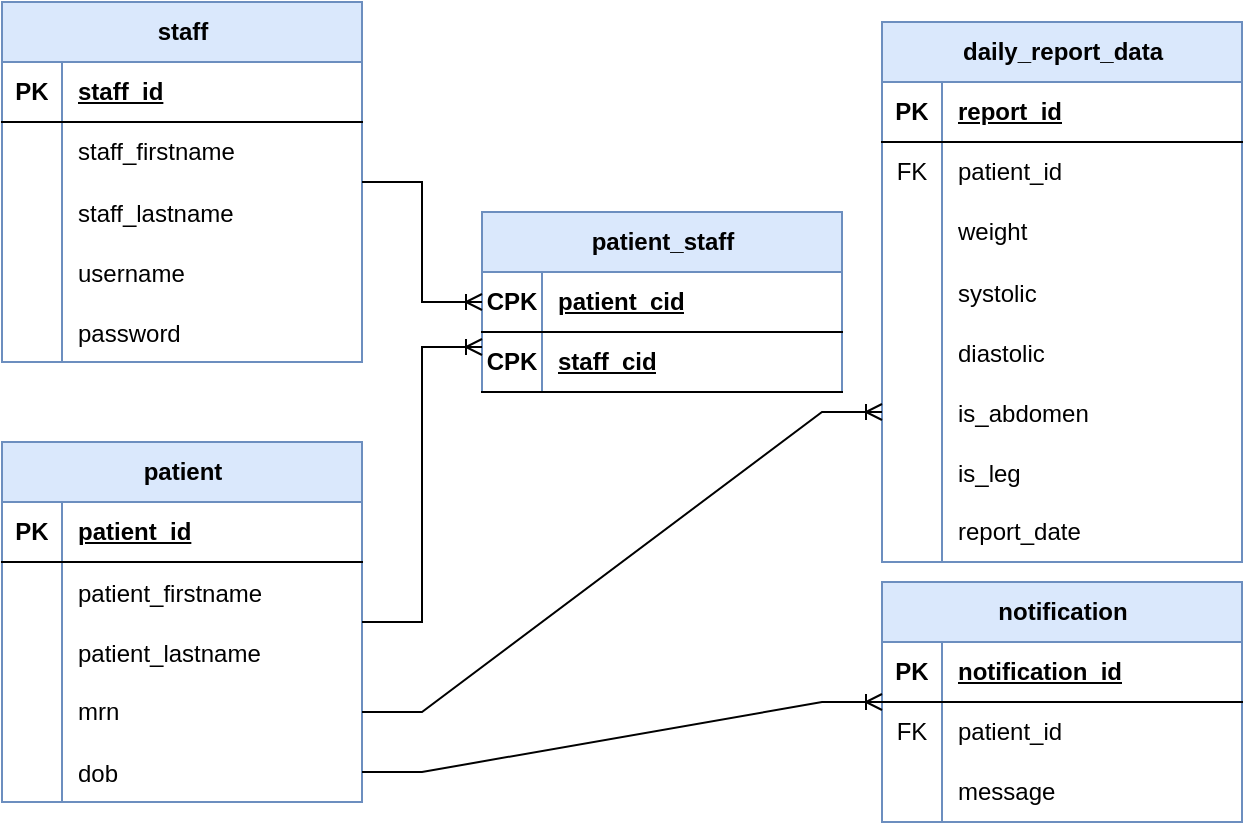 <mxfile version="21.2.8" type="device" pages="2">
  <diagram name="ERD" id="7qmXiBpZbRluDa9bE-mX">
    <mxGraphModel dx="951" dy="774" grid="1" gridSize="10" guides="1" tooltips="1" connect="1" arrows="1" fold="1" page="1" pageScale="1" pageWidth="1100" pageHeight="850" math="0" shadow="0">
      <root>
        <mxCell id="0" />
        <mxCell id="1" parent="0" />
        <mxCell id="Qj8BdcDC2Y0ZTURa4AOW-2" value="staff" style="shape=table;startSize=30;container=1;collapsible=1;childLayout=tableLayout;fixedRows=1;rowLines=0;fontStyle=1;align=center;resizeLast=1;html=1;fillColor=#dae8fc;strokeColor=#6c8ebf;" parent="1" vertex="1">
          <mxGeometry x="10" y="10" width="180" height="180" as="geometry" />
        </mxCell>
        <mxCell id="Qj8BdcDC2Y0ZTURa4AOW-3" value="" style="shape=tableRow;horizontal=0;startSize=0;swimlaneHead=0;swimlaneBody=0;fillColor=none;collapsible=0;dropTarget=0;points=[[0,0.5],[1,0.5]];portConstraint=eastwest;top=0;left=0;right=0;bottom=1;" parent="Qj8BdcDC2Y0ZTURa4AOW-2" vertex="1">
          <mxGeometry y="30" width="180" height="30" as="geometry" />
        </mxCell>
        <mxCell id="Qj8BdcDC2Y0ZTURa4AOW-4" value="PK" style="shape=partialRectangle;connectable=0;fillColor=none;top=0;left=0;bottom=0;right=0;fontStyle=1;overflow=hidden;whiteSpace=wrap;html=1;" parent="Qj8BdcDC2Y0ZTURa4AOW-3" vertex="1">
          <mxGeometry width="30" height="30" as="geometry">
            <mxRectangle width="30" height="30" as="alternateBounds" />
          </mxGeometry>
        </mxCell>
        <mxCell id="Qj8BdcDC2Y0ZTURa4AOW-5" value="staff_id" style="shape=partialRectangle;connectable=0;fillColor=none;top=0;left=0;bottom=0;right=0;align=left;spacingLeft=6;fontStyle=5;overflow=hidden;whiteSpace=wrap;html=1;" parent="Qj8BdcDC2Y0ZTURa4AOW-3" vertex="1">
          <mxGeometry x="30" width="150" height="30" as="geometry">
            <mxRectangle width="150" height="30" as="alternateBounds" />
          </mxGeometry>
        </mxCell>
        <mxCell id="Qj8BdcDC2Y0ZTURa4AOW-6" value="" style="shape=tableRow;horizontal=0;startSize=0;swimlaneHead=0;swimlaneBody=0;fillColor=none;collapsible=0;dropTarget=0;points=[[0,0.5],[1,0.5]];portConstraint=eastwest;top=0;left=0;right=0;bottom=0;" parent="Qj8BdcDC2Y0ZTURa4AOW-2" vertex="1">
          <mxGeometry y="60" width="180" height="30" as="geometry" />
        </mxCell>
        <mxCell id="Qj8BdcDC2Y0ZTURa4AOW-7" value="" style="shape=partialRectangle;connectable=0;fillColor=none;top=0;left=0;bottom=0;right=0;editable=1;overflow=hidden;whiteSpace=wrap;html=1;" parent="Qj8BdcDC2Y0ZTURa4AOW-6" vertex="1">
          <mxGeometry width="30" height="30" as="geometry">
            <mxRectangle width="30" height="30" as="alternateBounds" />
          </mxGeometry>
        </mxCell>
        <mxCell id="Qj8BdcDC2Y0ZTURa4AOW-8" value="staff_firstname" style="shape=partialRectangle;connectable=0;fillColor=none;top=0;left=0;bottom=0;right=0;align=left;spacingLeft=6;overflow=hidden;whiteSpace=wrap;html=1;" parent="Qj8BdcDC2Y0ZTURa4AOW-6" vertex="1">
          <mxGeometry x="30" width="150" height="30" as="geometry">
            <mxRectangle width="150" height="30" as="alternateBounds" />
          </mxGeometry>
        </mxCell>
        <mxCell id="Qj8BdcDC2Y0ZTURa4AOW-54" value="" style="shape=tableRow;horizontal=0;startSize=0;swimlaneHead=0;swimlaneBody=0;fillColor=none;collapsible=0;dropTarget=0;points=[[0,0.5],[1,0.5]];portConstraint=eastwest;top=0;left=0;right=0;bottom=0;" parent="Qj8BdcDC2Y0ZTURa4AOW-2" vertex="1">
          <mxGeometry y="90" width="180" height="30" as="geometry" />
        </mxCell>
        <mxCell id="Qj8BdcDC2Y0ZTURa4AOW-55" value="" style="shape=partialRectangle;connectable=0;fillColor=none;top=0;left=0;bottom=0;right=0;editable=1;overflow=hidden;" parent="Qj8BdcDC2Y0ZTURa4AOW-54" vertex="1">
          <mxGeometry width="30" height="30" as="geometry">
            <mxRectangle width="30" height="30" as="alternateBounds" />
          </mxGeometry>
        </mxCell>
        <mxCell id="Qj8BdcDC2Y0ZTURa4AOW-56" value="staff_lastname" style="shape=partialRectangle;connectable=0;fillColor=none;top=0;left=0;bottom=0;right=0;align=left;spacingLeft=6;overflow=hidden;" parent="Qj8BdcDC2Y0ZTURa4AOW-54" vertex="1">
          <mxGeometry x="30" width="150" height="30" as="geometry">
            <mxRectangle width="150" height="30" as="alternateBounds" />
          </mxGeometry>
        </mxCell>
        <mxCell id="Qj8BdcDC2Y0ZTURa4AOW-62" value="" style="shape=tableRow;horizontal=0;startSize=0;swimlaneHead=0;swimlaneBody=0;fillColor=none;collapsible=0;dropTarget=0;points=[[0,0.5],[1,0.5]];portConstraint=eastwest;top=0;left=0;right=0;bottom=0;" parent="Qj8BdcDC2Y0ZTURa4AOW-2" vertex="1">
          <mxGeometry y="120" width="180" height="30" as="geometry" />
        </mxCell>
        <mxCell id="Qj8BdcDC2Y0ZTURa4AOW-63" value="" style="shape=partialRectangle;connectable=0;fillColor=none;top=0;left=0;bottom=0;right=0;editable=1;overflow=hidden;" parent="Qj8BdcDC2Y0ZTURa4AOW-62" vertex="1">
          <mxGeometry width="30" height="30" as="geometry">
            <mxRectangle width="30" height="30" as="alternateBounds" />
          </mxGeometry>
        </mxCell>
        <mxCell id="Qj8BdcDC2Y0ZTURa4AOW-64" value="username" style="shape=partialRectangle;connectable=0;fillColor=none;top=0;left=0;bottom=0;right=0;align=left;spacingLeft=6;overflow=hidden;" parent="Qj8BdcDC2Y0ZTURa4AOW-62" vertex="1">
          <mxGeometry x="30" width="150" height="30" as="geometry">
            <mxRectangle width="150" height="30" as="alternateBounds" />
          </mxGeometry>
        </mxCell>
        <mxCell id="Qj8BdcDC2Y0ZTURa4AOW-58" value="" style="shape=tableRow;horizontal=0;startSize=0;swimlaneHead=0;swimlaneBody=0;fillColor=none;collapsible=0;dropTarget=0;points=[[0,0.5],[1,0.5]];portConstraint=eastwest;top=0;left=0;right=0;bottom=0;" parent="Qj8BdcDC2Y0ZTURa4AOW-2" vertex="1">
          <mxGeometry y="150" width="180" height="30" as="geometry" />
        </mxCell>
        <mxCell id="Qj8BdcDC2Y0ZTURa4AOW-59" value="" style="shape=partialRectangle;connectable=0;fillColor=none;top=0;left=0;bottom=0;right=0;editable=1;overflow=hidden;" parent="Qj8BdcDC2Y0ZTURa4AOW-58" vertex="1">
          <mxGeometry width="30" height="30" as="geometry">
            <mxRectangle width="30" height="30" as="alternateBounds" />
          </mxGeometry>
        </mxCell>
        <mxCell id="Qj8BdcDC2Y0ZTURa4AOW-60" value="password" style="shape=partialRectangle;connectable=0;fillColor=none;top=0;left=0;bottom=0;right=0;align=left;spacingLeft=6;overflow=hidden;" parent="Qj8BdcDC2Y0ZTURa4AOW-58" vertex="1">
          <mxGeometry x="30" width="150" height="30" as="geometry">
            <mxRectangle width="150" height="30" as="alternateBounds" />
          </mxGeometry>
        </mxCell>
        <mxCell id="R8F5trEOkCfT-S4oFaBC-1" value="daily_report_data" style="shape=table;startSize=30;container=1;collapsible=1;childLayout=tableLayout;fixedRows=1;rowLines=0;fontStyle=1;align=center;resizeLast=1;html=1;fillColor=#dae8fc;strokeColor=#6c8ebf;" parent="1" vertex="1">
          <mxGeometry x="450" y="20" width="180" height="270" as="geometry" />
        </mxCell>
        <mxCell id="R8F5trEOkCfT-S4oFaBC-2" value="" style="shape=tableRow;horizontal=0;startSize=0;swimlaneHead=0;swimlaneBody=0;fillColor=none;collapsible=0;dropTarget=0;points=[[0,0.5],[1,0.5]];portConstraint=eastwest;top=0;left=0;right=0;bottom=1;" parent="R8F5trEOkCfT-S4oFaBC-1" vertex="1">
          <mxGeometry y="30" width="180" height="30" as="geometry" />
        </mxCell>
        <mxCell id="R8F5trEOkCfT-S4oFaBC-3" value="PK" style="shape=partialRectangle;connectable=0;fillColor=none;top=0;left=0;bottom=0;right=0;fontStyle=1;overflow=hidden;whiteSpace=wrap;html=1;" parent="R8F5trEOkCfT-S4oFaBC-2" vertex="1">
          <mxGeometry width="30" height="30" as="geometry">
            <mxRectangle width="30" height="30" as="alternateBounds" />
          </mxGeometry>
        </mxCell>
        <mxCell id="R8F5trEOkCfT-S4oFaBC-4" value="report_id" style="shape=partialRectangle;connectable=0;fillColor=none;top=0;left=0;bottom=0;right=0;align=left;spacingLeft=6;fontStyle=5;overflow=hidden;whiteSpace=wrap;html=1;" parent="R8F5trEOkCfT-S4oFaBC-2" vertex="1">
          <mxGeometry x="30" width="150" height="30" as="geometry">
            <mxRectangle width="150" height="30" as="alternateBounds" />
          </mxGeometry>
        </mxCell>
        <mxCell id="R8F5trEOkCfT-S4oFaBC-8" value="" style="shape=tableRow;horizontal=0;startSize=0;swimlaneHead=0;swimlaneBody=0;fillColor=none;collapsible=0;dropTarget=0;points=[[0,0.5],[1,0.5]];portConstraint=eastwest;top=0;left=0;right=0;bottom=0;" parent="R8F5trEOkCfT-S4oFaBC-1" vertex="1">
          <mxGeometry y="60" width="180" height="30" as="geometry" />
        </mxCell>
        <mxCell id="R8F5trEOkCfT-S4oFaBC-9" value="FK" style="shape=partialRectangle;connectable=0;fillColor=none;top=0;left=0;bottom=0;right=0;fontStyle=0;overflow=hidden;whiteSpace=wrap;html=1;" parent="R8F5trEOkCfT-S4oFaBC-8" vertex="1">
          <mxGeometry width="30" height="30" as="geometry">
            <mxRectangle width="30" height="30" as="alternateBounds" />
          </mxGeometry>
        </mxCell>
        <mxCell id="R8F5trEOkCfT-S4oFaBC-10" value="patient_id" style="shape=partialRectangle;connectable=0;fillColor=none;top=0;left=0;bottom=0;right=0;align=left;spacingLeft=6;fontStyle=0;overflow=hidden;whiteSpace=wrap;html=1;" parent="R8F5trEOkCfT-S4oFaBC-8" vertex="1">
          <mxGeometry x="30" width="150" height="30" as="geometry">
            <mxRectangle width="150" height="30" as="alternateBounds" />
          </mxGeometry>
        </mxCell>
        <mxCell id="R8F5trEOkCfT-S4oFaBC-29" value="" style="shape=tableRow;horizontal=0;startSize=0;swimlaneHead=0;swimlaneBody=0;fillColor=none;collapsible=0;dropTarget=0;points=[[0,0.5],[1,0.5]];portConstraint=eastwest;top=0;left=0;right=0;bottom=0;" parent="R8F5trEOkCfT-S4oFaBC-1" vertex="1">
          <mxGeometry y="90" width="180" height="30" as="geometry" />
        </mxCell>
        <mxCell id="R8F5trEOkCfT-S4oFaBC-30" value="" style="shape=partialRectangle;connectable=0;fillColor=none;top=0;left=0;bottom=0;right=0;editable=1;overflow=hidden;whiteSpace=wrap;html=1;" parent="R8F5trEOkCfT-S4oFaBC-29" vertex="1">
          <mxGeometry width="30" height="30" as="geometry">
            <mxRectangle width="30" height="30" as="alternateBounds" />
          </mxGeometry>
        </mxCell>
        <mxCell id="R8F5trEOkCfT-S4oFaBC-31" value="weight" style="shape=partialRectangle;connectable=0;fillColor=none;top=0;left=0;bottom=0;right=0;align=left;spacingLeft=6;overflow=hidden;whiteSpace=wrap;html=1;" parent="R8F5trEOkCfT-S4oFaBC-29" vertex="1">
          <mxGeometry x="30" width="150" height="30" as="geometry">
            <mxRectangle width="150" height="30" as="alternateBounds" />
          </mxGeometry>
        </mxCell>
        <mxCell id="R8F5trEOkCfT-S4oFaBC-26" value="" style="shape=tableRow;horizontal=0;startSize=0;swimlaneHead=0;swimlaneBody=0;fillColor=none;collapsible=0;dropTarget=0;points=[[0,0.5],[1,0.5]];portConstraint=eastwest;top=0;left=0;right=0;bottom=0;" parent="R8F5trEOkCfT-S4oFaBC-1" vertex="1">
          <mxGeometry y="120" width="180" height="30" as="geometry" />
        </mxCell>
        <mxCell id="R8F5trEOkCfT-S4oFaBC-27" value="" style="shape=partialRectangle;connectable=0;fillColor=none;top=0;left=0;bottom=0;right=0;editable=1;overflow=hidden;" parent="R8F5trEOkCfT-S4oFaBC-26" vertex="1">
          <mxGeometry width="30" height="30" as="geometry">
            <mxRectangle width="30" height="30" as="alternateBounds" />
          </mxGeometry>
        </mxCell>
        <mxCell id="R8F5trEOkCfT-S4oFaBC-28" value="systolic" style="shape=partialRectangle;connectable=0;fillColor=none;top=0;left=0;bottom=0;right=0;align=left;spacingLeft=6;overflow=hidden;" parent="R8F5trEOkCfT-S4oFaBC-26" vertex="1">
          <mxGeometry x="30" width="150" height="30" as="geometry">
            <mxRectangle width="150" height="30" as="alternateBounds" />
          </mxGeometry>
        </mxCell>
        <mxCell id="R8F5trEOkCfT-S4oFaBC-23" value="" style="shape=tableRow;horizontal=0;startSize=0;swimlaneHead=0;swimlaneBody=0;fillColor=none;collapsible=0;dropTarget=0;points=[[0,0.5],[1,0.5]];portConstraint=eastwest;top=0;left=0;right=0;bottom=0;" parent="R8F5trEOkCfT-S4oFaBC-1" vertex="1">
          <mxGeometry y="150" width="180" height="30" as="geometry" />
        </mxCell>
        <mxCell id="R8F5trEOkCfT-S4oFaBC-24" value="" style="shape=partialRectangle;connectable=0;fillColor=none;top=0;left=0;bottom=0;right=0;editable=1;overflow=hidden;" parent="R8F5trEOkCfT-S4oFaBC-23" vertex="1">
          <mxGeometry width="30" height="30" as="geometry">
            <mxRectangle width="30" height="30" as="alternateBounds" />
          </mxGeometry>
        </mxCell>
        <mxCell id="R8F5trEOkCfT-S4oFaBC-25" value="diastolic" style="shape=partialRectangle;connectable=0;fillColor=none;top=0;left=0;bottom=0;right=0;align=left;spacingLeft=6;overflow=hidden;" parent="R8F5trEOkCfT-S4oFaBC-23" vertex="1">
          <mxGeometry x="30" width="150" height="30" as="geometry">
            <mxRectangle width="150" height="30" as="alternateBounds" />
          </mxGeometry>
        </mxCell>
        <mxCell id="R8F5trEOkCfT-S4oFaBC-20" value="" style="shape=tableRow;horizontal=0;startSize=0;swimlaneHead=0;swimlaneBody=0;fillColor=none;collapsible=0;dropTarget=0;points=[[0,0.5],[1,0.5]];portConstraint=eastwest;top=0;left=0;right=0;bottom=0;" parent="R8F5trEOkCfT-S4oFaBC-1" vertex="1">
          <mxGeometry y="180" width="180" height="30" as="geometry" />
        </mxCell>
        <mxCell id="R8F5trEOkCfT-S4oFaBC-21" value="" style="shape=partialRectangle;connectable=0;fillColor=none;top=0;left=0;bottom=0;right=0;editable=1;overflow=hidden;" parent="R8F5trEOkCfT-S4oFaBC-20" vertex="1">
          <mxGeometry width="30" height="30" as="geometry">
            <mxRectangle width="30" height="30" as="alternateBounds" />
          </mxGeometry>
        </mxCell>
        <mxCell id="R8F5trEOkCfT-S4oFaBC-22" value="is_abdomen" style="shape=partialRectangle;connectable=0;fillColor=none;top=0;left=0;bottom=0;right=0;align=left;spacingLeft=6;overflow=hidden;" parent="R8F5trEOkCfT-S4oFaBC-20" vertex="1">
          <mxGeometry x="30" width="150" height="30" as="geometry">
            <mxRectangle width="150" height="30" as="alternateBounds" />
          </mxGeometry>
        </mxCell>
        <mxCell id="R8F5trEOkCfT-S4oFaBC-17" value="" style="shape=tableRow;horizontal=0;startSize=0;swimlaneHead=0;swimlaneBody=0;fillColor=none;collapsible=0;dropTarget=0;points=[[0,0.5],[1,0.5]];portConstraint=eastwest;top=0;left=0;right=0;bottom=0;" parent="R8F5trEOkCfT-S4oFaBC-1" vertex="1">
          <mxGeometry y="210" width="180" height="30" as="geometry" />
        </mxCell>
        <mxCell id="R8F5trEOkCfT-S4oFaBC-18" value="" style="shape=partialRectangle;connectable=0;fillColor=none;top=0;left=0;bottom=0;right=0;editable=1;overflow=hidden;" parent="R8F5trEOkCfT-S4oFaBC-17" vertex="1">
          <mxGeometry width="30" height="30" as="geometry">
            <mxRectangle width="30" height="30" as="alternateBounds" />
          </mxGeometry>
        </mxCell>
        <mxCell id="R8F5trEOkCfT-S4oFaBC-19" value="is_leg" style="shape=partialRectangle;connectable=0;fillColor=none;top=0;left=0;bottom=0;right=0;align=left;spacingLeft=6;overflow=hidden;" parent="R8F5trEOkCfT-S4oFaBC-17" vertex="1">
          <mxGeometry x="30" width="150" height="30" as="geometry">
            <mxRectangle width="150" height="30" as="alternateBounds" />
          </mxGeometry>
        </mxCell>
        <mxCell id="R8F5trEOkCfT-S4oFaBC-14" value="" style="shape=tableRow;horizontal=0;startSize=0;swimlaneHead=0;swimlaneBody=0;fillColor=none;collapsible=0;dropTarget=0;points=[[0,0.5],[1,0.5]];portConstraint=eastwest;top=0;left=0;right=0;bottom=0;" parent="R8F5trEOkCfT-S4oFaBC-1" vertex="1">
          <mxGeometry y="240" width="180" height="30" as="geometry" />
        </mxCell>
        <mxCell id="R8F5trEOkCfT-S4oFaBC-15" value="" style="shape=partialRectangle;connectable=0;fillColor=none;top=0;left=0;bottom=0;right=0;editable=1;overflow=hidden;whiteSpace=wrap;html=1;" parent="R8F5trEOkCfT-S4oFaBC-14" vertex="1">
          <mxGeometry width="30" height="30" as="geometry">
            <mxRectangle width="30" height="30" as="alternateBounds" />
          </mxGeometry>
        </mxCell>
        <mxCell id="R8F5trEOkCfT-S4oFaBC-16" value="report_date" style="shape=partialRectangle;connectable=0;fillColor=none;top=0;left=0;bottom=0;right=0;align=left;spacingLeft=6;overflow=hidden;whiteSpace=wrap;html=1;" parent="R8F5trEOkCfT-S4oFaBC-14" vertex="1">
          <mxGeometry x="30" width="150" height="30" as="geometry">
            <mxRectangle width="150" height="30" as="alternateBounds" />
          </mxGeometry>
        </mxCell>
        <mxCell id="R8F5trEOkCfT-S4oFaBC-35" value="patient_staff" style="shape=table;startSize=30;container=1;collapsible=1;childLayout=tableLayout;fixedRows=1;rowLines=0;fontStyle=1;align=center;resizeLast=1;html=1;fillColor=#dae8fc;strokeColor=#6c8ebf;" parent="1" vertex="1">
          <mxGeometry x="250" y="115" width="180" height="90" as="geometry" />
        </mxCell>
        <mxCell id="R8F5trEOkCfT-S4oFaBC-36" value="" style="shape=tableRow;horizontal=0;startSize=0;swimlaneHead=0;swimlaneBody=0;fillColor=none;collapsible=0;dropTarget=0;points=[[0,0.5],[1,0.5]];portConstraint=eastwest;top=0;left=0;right=0;bottom=1;" parent="R8F5trEOkCfT-S4oFaBC-35" vertex="1">
          <mxGeometry y="30" width="180" height="30" as="geometry" />
        </mxCell>
        <mxCell id="R8F5trEOkCfT-S4oFaBC-37" value="CPK" style="shape=partialRectangle;connectable=0;fillColor=none;top=0;left=0;bottom=0;right=0;fontStyle=1;overflow=hidden;whiteSpace=wrap;html=1;" parent="R8F5trEOkCfT-S4oFaBC-36" vertex="1">
          <mxGeometry width="30" height="30" as="geometry">
            <mxRectangle width="30" height="30" as="alternateBounds" />
          </mxGeometry>
        </mxCell>
        <mxCell id="R8F5trEOkCfT-S4oFaBC-38" value="patient_cid" style="shape=partialRectangle;connectable=0;fillColor=none;top=0;left=0;bottom=0;right=0;align=left;spacingLeft=6;fontStyle=5;overflow=hidden;whiteSpace=wrap;html=1;" parent="R8F5trEOkCfT-S4oFaBC-36" vertex="1">
          <mxGeometry x="30" width="150" height="30" as="geometry">
            <mxRectangle width="150" height="30" as="alternateBounds" />
          </mxGeometry>
        </mxCell>
        <mxCell id="R8F5trEOkCfT-S4oFaBC-39" value="" style="shape=tableRow;horizontal=0;startSize=0;swimlaneHead=0;swimlaneBody=0;fillColor=none;collapsible=0;dropTarget=0;points=[[0,0.5],[1,0.5]];portConstraint=eastwest;top=0;left=0;right=0;bottom=1;" parent="R8F5trEOkCfT-S4oFaBC-35" vertex="1">
          <mxGeometry y="60" width="180" height="30" as="geometry" />
        </mxCell>
        <mxCell id="R8F5trEOkCfT-S4oFaBC-40" value="CPK" style="shape=partialRectangle;connectable=0;fillColor=none;top=0;left=0;bottom=0;right=0;fontStyle=1;overflow=hidden;whiteSpace=wrap;html=1;" parent="R8F5trEOkCfT-S4oFaBC-39" vertex="1">
          <mxGeometry width="30" height="30" as="geometry">
            <mxRectangle width="30" height="30" as="alternateBounds" />
          </mxGeometry>
        </mxCell>
        <mxCell id="R8F5trEOkCfT-S4oFaBC-41" value="staff_cid " style="shape=partialRectangle;connectable=0;fillColor=none;top=0;left=0;bottom=0;right=0;align=left;spacingLeft=6;fontStyle=5;overflow=hidden;whiteSpace=wrap;html=1;" parent="R8F5trEOkCfT-S4oFaBC-39" vertex="1">
          <mxGeometry x="30" width="150" height="30" as="geometry">
            <mxRectangle width="150" height="30" as="alternateBounds" />
          </mxGeometry>
        </mxCell>
        <mxCell id="R8F5trEOkCfT-S4oFaBC-69" value="patient" style="shape=table;startSize=30;container=1;collapsible=1;childLayout=tableLayout;fixedRows=1;rowLines=0;fontStyle=1;align=center;resizeLast=1;html=1;fillColor=#dae8fc;strokeColor=#6c8ebf;" parent="1" vertex="1">
          <mxGeometry x="10" y="230" width="180" height="180" as="geometry" />
        </mxCell>
        <mxCell id="R8F5trEOkCfT-S4oFaBC-70" value="" style="shape=tableRow;horizontal=0;startSize=0;swimlaneHead=0;swimlaneBody=0;fillColor=none;collapsible=0;dropTarget=0;points=[[0,0.5],[1,0.5]];portConstraint=eastwest;top=0;left=0;right=0;bottom=1;" parent="R8F5trEOkCfT-S4oFaBC-69" vertex="1">
          <mxGeometry y="30" width="180" height="30" as="geometry" />
        </mxCell>
        <mxCell id="R8F5trEOkCfT-S4oFaBC-71" value="PK" style="shape=partialRectangle;connectable=0;fillColor=none;top=0;left=0;bottom=0;right=0;fontStyle=1;overflow=hidden;whiteSpace=wrap;html=1;" parent="R8F5trEOkCfT-S4oFaBC-70" vertex="1">
          <mxGeometry width="30" height="30" as="geometry">
            <mxRectangle width="30" height="30" as="alternateBounds" />
          </mxGeometry>
        </mxCell>
        <mxCell id="R8F5trEOkCfT-S4oFaBC-72" value="patient_id" style="shape=partialRectangle;connectable=0;fillColor=none;top=0;left=0;bottom=0;right=0;align=left;spacingLeft=6;fontStyle=5;overflow=hidden;whiteSpace=wrap;html=1;" parent="R8F5trEOkCfT-S4oFaBC-70" vertex="1">
          <mxGeometry x="30" width="150" height="30" as="geometry">
            <mxRectangle width="150" height="30" as="alternateBounds" />
          </mxGeometry>
        </mxCell>
        <mxCell id="R8F5trEOkCfT-S4oFaBC-88" value="" style="shape=tableRow;horizontal=0;startSize=0;swimlaneHead=0;swimlaneBody=0;fillColor=none;collapsible=0;dropTarget=0;points=[[0,0.5],[1,0.5]];portConstraint=eastwest;top=0;left=0;right=0;bottom=0;" parent="R8F5trEOkCfT-S4oFaBC-69" vertex="1">
          <mxGeometry y="60" width="180" height="30" as="geometry" />
        </mxCell>
        <mxCell id="R8F5trEOkCfT-S4oFaBC-89" value="" style="shape=partialRectangle;connectable=0;fillColor=none;top=0;left=0;bottom=0;right=0;editable=1;overflow=hidden;" parent="R8F5trEOkCfT-S4oFaBC-88" vertex="1">
          <mxGeometry width="30" height="30" as="geometry">
            <mxRectangle width="30" height="30" as="alternateBounds" />
          </mxGeometry>
        </mxCell>
        <mxCell id="R8F5trEOkCfT-S4oFaBC-90" value="patient_firstname" style="shape=partialRectangle;connectable=0;fillColor=none;top=0;left=0;bottom=0;right=0;align=left;spacingLeft=6;overflow=hidden;" parent="R8F5trEOkCfT-S4oFaBC-88" vertex="1">
          <mxGeometry x="30" width="150" height="30" as="geometry">
            <mxRectangle width="150" height="30" as="alternateBounds" />
          </mxGeometry>
        </mxCell>
        <mxCell id="R8F5trEOkCfT-S4oFaBC-91" value="" style="shape=tableRow;horizontal=0;startSize=0;swimlaneHead=0;swimlaneBody=0;fillColor=none;collapsible=0;dropTarget=0;points=[[0,0.5],[1,0.5]];portConstraint=eastwest;top=0;left=0;right=0;bottom=0;" parent="R8F5trEOkCfT-S4oFaBC-69" vertex="1">
          <mxGeometry y="90" width="180" height="30" as="geometry" />
        </mxCell>
        <mxCell id="R8F5trEOkCfT-S4oFaBC-92" value="" style="shape=partialRectangle;connectable=0;fillColor=none;top=0;left=0;bottom=0;right=0;editable=1;overflow=hidden;" parent="R8F5trEOkCfT-S4oFaBC-91" vertex="1">
          <mxGeometry width="30" height="30" as="geometry">
            <mxRectangle width="30" height="30" as="alternateBounds" />
          </mxGeometry>
        </mxCell>
        <mxCell id="R8F5trEOkCfT-S4oFaBC-93" value="patient_lastname" style="shape=partialRectangle;connectable=0;fillColor=none;top=0;left=0;bottom=0;right=0;align=left;spacingLeft=6;overflow=hidden;" parent="R8F5trEOkCfT-S4oFaBC-91" vertex="1">
          <mxGeometry x="30" width="150" height="30" as="geometry">
            <mxRectangle width="150" height="30" as="alternateBounds" />
          </mxGeometry>
        </mxCell>
        <mxCell id="R8F5trEOkCfT-S4oFaBC-82" value="" style="shape=tableRow;horizontal=0;startSize=0;swimlaneHead=0;swimlaneBody=0;fillColor=none;collapsible=0;dropTarget=0;points=[[0,0.5],[1,0.5]];portConstraint=eastwest;top=0;left=0;right=0;bottom=0;" parent="R8F5trEOkCfT-S4oFaBC-69" vertex="1">
          <mxGeometry y="120" width="180" height="30" as="geometry" />
        </mxCell>
        <mxCell id="R8F5trEOkCfT-S4oFaBC-83" value="" style="shape=partialRectangle;connectable=0;fillColor=none;top=0;left=0;bottom=0;right=0;editable=1;overflow=hidden;whiteSpace=wrap;html=1;" parent="R8F5trEOkCfT-S4oFaBC-82" vertex="1">
          <mxGeometry width="30" height="30" as="geometry">
            <mxRectangle width="30" height="30" as="alternateBounds" />
          </mxGeometry>
        </mxCell>
        <mxCell id="R8F5trEOkCfT-S4oFaBC-84" value="mrn" style="shape=partialRectangle;connectable=0;fillColor=none;top=0;left=0;bottom=0;right=0;align=left;spacingLeft=6;overflow=hidden;whiteSpace=wrap;html=1;" parent="R8F5trEOkCfT-S4oFaBC-82" vertex="1">
          <mxGeometry x="30" width="150" height="30" as="geometry">
            <mxRectangle width="150" height="30" as="alternateBounds" />
          </mxGeometry>
        </mxCell>
        <mxCell id="R8F5trEOkCfT-S4oFaBC-85" value="" style="shape=tableRow;horizontal=0;startSize=0;swimlaneHead=0;swimlaneBody=0;fillColor=none;collapsible=0;dropTarget=0;points=[[0,0.5],[1,0.5]];portConstraint=eastwest;top=0;left=0;right=0;bottom=0;" parent="R8F5trEOkCfT-S4oFaBC-69" vertex="1">
          <mxGeometry y="150" width="180" height="30" as="geometry" />
        </mxCell>
        <mxCell id="R8F5trEOkCfT-S4oFaBC-86" value="" style="shape=partialRectangle;connectable=0;fillColor=none;top=0;left=0;bottom=0;right=0;editable=1;overflow=hidden;" parent="R8F5trEOkCfT-S4oFaBC-85" vertex="1">
          <mxGeometry width="30" height="30" as="geometry">
            <mxRectangle width="30" height="30" as="alternateBounds" />
          </mxGeometry>
        </mxCell>
        <mxCell id="R8F5trEOkCfT-S4oFaBC-87" value="dob" style="shape=partialRectangle;connectable=0;fillColor=none;top=0;left=0;bottom=0;right=0;align=left;spacingLeft=6;overflow=hidden;" parent="R8F5trEOkCfT-S4oFaBC-85" vertex="1">
          <mxGeometry x="30" width="150" height="30" as="geometry">
            <mxRectangle width="150" height="30" as="alternateBounds" />
          </mxGeometry>
        </mxCell>
        <mxCell id="RYXFaQwSZtBs8LwCzQhy-1" value="" style="edgeStyle=entityRelationEdgeStyle;fontSize=12;html=1;endArrow=ERoneToMany;rounded=0;" parent="1" source="Qj8BdcDC2Y0ZTURa4AOW-2" target="R8F5trEOkCfT-S4oFaBC-35" edge="1">
          <mxGeometry width="100" height="100" relative="1" as="geometry">
            <mxPoint x="230" y="25" as="sourcePoint" />
            <mxPoint x="330" y="-75" as="targetPoint" />
          </mxGeometry>
        </mxCell>
        <mxCell id="RYXFaQwSZtBs8LwCzQhy-2" value="" style="edgeStyle=entityRelationEdgeStyle;fontSize=12;html=1;endArrow=ERoneToMany;rounded=0;entryX=0;entryY=0.75;entryDx=0;entryDy=0;" parent="1" source="R8F5trEOkCfT-S4oFaBC-69" target="R8F5trEOkCfT-S4oFaBC-35" edge="1">
          <mxGeometry width="100" height="100" relative="1" as="geometry">
            <mxPoint x="170" y="65" as="sourcePoint" />
            <mxPoint x="260" y="170" as="targetPoint" />
          </mxGeometry>
        </mxCell>
        <mxCell id="RYXFaQwSZtBs8LwCzQhy-3" value="" style="edgeStyle=entityRelationEdgeStyle;fontSize=12;html=1;endArrow=ERoneToMany;rounded=0;exitX=1;exitY=0.5;exitDx=0;exitDy=0;entryX=0;entryY=0.5;entryDx=0;entryDy=0;" parent="1" source="R8F5trEOkCfT-S4oFaBC-82" target="R8F5trEOkCfT-S4oFaBC-20" edge="1">
          <mxGeometry width="100" height="100" relative="1" as="geometry">
            <mxPoint x="280" y="310" as="sourcePoint" />
            <mxPoint x="400" y="310" as="targetPoint" />
          </mxGeometry>
        </mxCell>
        <mxCell id="w1kHVHY62lS68idi72um-1" value="notification" style="shape=table;startSize=30;container=1;collapsible=1;childLayout=tableLayout;fixedRows=1;rowLines=0;fontStyle=1;align=center;resizeLast=1;html=1;fillColor=#dae8fc;strokeColor=#6c8ebf;" vertex="1" parent="1">
          <mxGeometry x="450" y="300" width="180" height="120" as="geometry" />
        </mxCell>
        <mxCell id="w1kHVHY62lS68idi72um-2" value="" style="shape=tableRow;horizontal=0;startSize=0;swimlaneHead=0;swimlaneBody=0;fillColor=none;collapsible=0;dropTarget=0;points=[[0,0.5],[1,0.5]];portConstraint=eastwest;top=0;left=0;right=0;bottom=1;" vertex="1" parent="w1kHVHY62lS68idi72um-1">
          <mxGeometry y="30" width="180" height="30" as="geometry" />
        </mxCell>
        <mxCell id="w1kHVHY62lS68idi72um-3" value="PK" style="shape=partialRectangle;connectable=0;fillColor=none;top=0;left=0;bottom=0;right=0;fontStyle=1;overflow=hidden;whiteSpace=wrap;html=1;" vertex="1" parent="w1kHVHY62lS68idi72um-2">
          <mxGeometry width="30" height="30" as="geometry">
            <mxRectangle width="30" height="30" as="alternateBounds" />
          </mxGeometry>
        </mxCell>
        <mxCell id="w1kHVHY62lS68idi72um-4" value="notification_id" style="shape=partialRectangle;connectable=0;fillColor=none;top=0;left=0;bottom=0;right=0;align=left;spacingLeft=6;fontStyle=5;overflow=hidden;whiteSpace=wrap;html=1;" vertex="1" parent="w1kHVHY62lS68idi72um-2">
          <mxGeometry x="30" width="150" height="30" as="geometry">
            <mxRectangle width="150" height="30" as="alternateBounds" />
          </mxGeometry>
        </mxCell>
        <mxCell id="w1kHVHY62lS68idi72um-5" value="" style="shape=tableRow;horizontal=0;startSize=0;swimlaneHead=0;swimlaneBody=0;fillColor=none;collapsible=0;dropTarget=0;points=[[0,0.5],[1,0.5]];portConstraint=eastwest;top=0;left=0;right=0;bottom=0;" vertex="1" parent="w1kHVHY62lS68idi72um-1">
          <mxGeometry y="60" width="180" height="30" as="geometry" />
        </mxCell>
        <mxCell id="w1kHVHY62lS68idi72um-6" value="FK" style="shape=partialRectangle;connectable=0;fillColor=none;top=0;left=0;bottom=0;right=0;fontStyle=0;overflow=hidden;whiteSpace=wrap;html=1;" vertex="1" parent="w1kHVHY62lS68idi72um-5">
          <mxGeometry width="30" height="30" as="geometry">
            <mxRectangle width="30" height="30" as="alternateBounds" />
          </mxGeometry>
        </mxCell>
        <mxCell id="w1kHVHY62lS68idi72um-7" value="patient_id" style="shape=partialRectangle;connectable=0;fillColor=none;top=0;left=0;bottom=0;right=0;align=left;spacingLeft=6;fontStyle=0;overflow=hidden;whiteSpace=wrap;html=1;" vertex="1" parent="w1kHVHY62lS68idi72um-5">
          <mxGeometry x="30" width="150" height="30" as="geometry">
            <mxRectangle width="150" height="30" as="alternateBounds" />
          </mxGeometry>
        </mxCell>
        <mxCell id="w1kHVHY62lS68idi72um-8" value="" style="shape=tableRow;horizontal=0;startSize=0;swimlaneHead=0;swimlaneBody=0;fillColor=none;collapsible=0;dropTarget=0;points=[[0,0.5],[1,0.5]];portConstraint=eastwest;top=0;left=0;right=0;bottom=0;" vertex="1" parent="w1kHVHY62lS68idi72um-1">
          <mxGeometry y="90" width="180" height="30" as="geometry" />
        </mxCell>
        <mxCell id="w1kHVHY62lS68idi72um-9" value="" style="shape=partialRectangle;connectable=0;fillColor=none;top=0;left=0;bottom=0;right=0;editable=1;overflow=hidden;whiteSpace=wrap;html=1;" vertex="1" parent="w1kHVHY62lS68idi72um-8">
          <mxGeometry width="30" height="30" as="geometry">
            <mxRectangle width="30" height="30" as="alternateBounds" />
          </mxGeometry>
        </mxCell>
        <mxCell id="w1kHVHY62lS68idi72um-10" value="message" style="shape=partialRectangle;connectable=0;fillColor=none;top=0;left=0;bottom=0;right=0;align=left;spacingLeft=6;overflow=hidden;whiteSpace=wrap;html=1;" vertex="1" parent="w1kHVHY62lS68idi72um-8">
          <mxGeometry x="30" width="150" height="30" as="geometry">
            <mxRectangle width="150" height="30" as="alternateBounds" />
          </mxGeometry>
        </mxCell>
        <mxCell id="w1kHVHY62lS68idi72um-26" value="" style="edgeStyle=entityRelationEdgeStyle;fontSize=12;html=1;endArrow=ERoneToMany;rounded=0;exitX=1;exitY=0.5;exitDx=0;exitDy=0;" edge="1" parent="1" source="R8F5trEOkCfT-S4oFaBC-85" target="w1kHVHY62lS68idi72um-1">
          <mxGeometry width="100" height="100" relative="1" as="geometry">
            <mxPoint x="170" y="340" as="sourcePoint" />
            <mxPoint x="460" y="250" as="targetPoint" />
          </mxGeometry>
        </mxCell>
      </root>
    </mxGraphModel>
  </diagram>
  <diagram id="hqWDePFKm91pPbM81hid" name="domain_model">
    <mxGraphModel dx="780" dy="542" grid="1" gridSize="10" guides="1" tooltips="1" connect="1" arrows="1" fold="1" page="1" pageScale="1" pageWidth="850" pageHeight="1100" math="0" shadow="0">
      <root>
        <mxCell id="0" />
        <mxCell id="1" parent="0" />
        <mxCell id="4mpNHQuetFz2NaecVeIq-1" value="&quot;&lt;b style=&quot;border-color: var(--border-color);&quot;&gt;id_patient&lt;/b&gt;&quot;&lt;b&gt;&amp;nbsp;&lt;/b&gt;and &quot;&lt;b style=&quot;border-color: var(--border-color);&quot;&gt;id_doctor&lt;/b&gt;&quot;&lt;b&gt;&amp;nbsp;&lt;/b&gt;are unique hash value for addressing each other within the system by itself" style="shape=note;size=20;whiteSpace=wrap;html=1;labelBackgroundColor=none;" vertex="1" parent="1">
          <mxGeometry x="160" y="330" width="230" height="90" as="geometry" />
        </mxCell>
        <mxCell id="4mpNHQuetFz2NaecVeIq-2" value="Staff" style="swimlane;fontStyle=0;childLayout=stackLayout;horizontal=1;startSize=30;horizontalStack=0;resizeParent=1;resizeParentMax=0;resizeLast=0;collapsible=1;marginBottom=0;whiteSpace=wrap;html=1;fillColor=#dae8fc;strokeColor=#6c8ebf;" vertex="1" parent="1">
          <mxGeometry x="10" y="40" width="140" height="180" as="geometry" />
        </mxCell>
        <mxCell id="4mpNHQuetFz2NaecVeIq-5" value="&lt;span style=&quot;font-weight: normal;&quot;&gt;username&lt;/span&gt;" style="text;strokeColor=none;fillColor=none;align=left;verticalAlign=middle;spacingLeft=4;spacingRight=4;overflow=hidden;points=[[0,0.5],[1,0.5]];portConstraint=eastwest;rotatable=0;whiteSpace=wrap;html=1;fontStyle=1" vertex="1" parent="4mpNHQuetFz2NaecVeIq-2">
          <mxGeometry y="30" width="140" height="30" as="geometry" />
        </mxCell>
        <mxCell id="4mpNHQuetFz2NaecVeIq-6" value="&lt;span style=&quot;font-weight: normal;&quot;&gt;password&lt;/span&gt;" style="text;strokeColor=none;fillColor=none;align=left;verticalAlign=middle;spacingLeft=4;spacingRight=4;overflow=hidden;points=[[0,0.5],[1,0.5]];portConstraint=eastwest;rotatable=0;whiteSpace=wrap;html=1;fontStyle=1" vertex="1" parent="4mpNHQuetFz2NaecVeIq-2">
          <mxGeometry y="60" width="140" height="30" as="geometry" />
        </mxCell>
        <mxCell id="4mpNHQuetFz2NaecVeIq-37" value="staffFirstname" style="text;strokeColor=none;fillColor=none;align=left;verticalAlign=middle;spacingLeft=4;spacingRight=4;overflow=hidden;points=[[0,0.5],[1,0.5]];portConstraint=eastwest;rotatable=0;whiteSpace=wrap;html=1;" vertex="1" parent="4mpNHQuetFz2NaecVeIq-2">
          <mxGeometry y="90" width="140" height="30" as="geometry" />
        </mxCell>
        <mxCell id="4mpNHQuetFz2NaecVeIq-38" value="staffLastname" style="text;strokeColor=none;fillColor=none;align=left;verticalAlign=middle;spacingLeft=4;spacingRight=4;overflow=hidden;points=[[0,0.5],[1,0.5]];portConstraint=eastwest;rotatable=0;whiteSpace=wrap;html=1;" vertex="1" parent="4mpNHQuetFz2NaecVeIq-2">
          <mxGeometry y="120" width="140" height="30" as="geometry" />
        </mxCell>
        <mxCell id="4mpNHQuetFz2NaecVeIq-7" value="&lt;b style=&quot;border-color: var(--border-color);&quot;&gt;staffId&lt;/b&gt;&lt;b style=&quot;border-color: var(--border-color);&quot;&gt;&amp;nbsp;- PK&lt;/b&gt;" style="text;strokeColor=none;fillColor=none;align=left;verticalAlign=middle;spacingLeft=4;spacingRight=4;overflow=hidden;points=[[0,0.5],[1,0.5]];portConstraint=eastwest;rotatable=0;whiteSpace=wrap;html=1;" vertex="1" parent="4mpNHQuetFz2NaecVeIq-2">
          <mxGeometry y="150" width="140" height="30" as="geometry" />
        </mxCell>
        <mxCell id="4mpNHQuetFz2NaecVeIq-8" value="reports&amp;nbsp;▶" style="html=1;verticalAlign=bottom;endArrow=block;edgeStyle=elbowEdgeStyle;elbow=vertical;curved=0;rounded=0;" edge="1" parent="1" source="4mpNHQuetFz2NaecVeIq-15" target="4mpNHQuetFz2NaecVeIq-24">
          <mxGeometry width="80" relative="1" as="geometry">
            <mxPoint x="250" y="300" as="sourcePoint" />
            <mxPoint x="350" y="300" as="targetPoint" />
            <Array as="points">
              <mxPoint x="310" y="300" />
              <mxPoint x="380" y="170" />
              <mxPoint x="250" y="286" />
              <mxPoint x="200" y="296" />
            </Array>
          </mxGeometry>
        </mxCell>
        <mxCell id="4mpNHQuetFz2NaecVeIq-9" value="1" style="edgeLabel;html=1;align=center;verticalAlign=middle;resizable=0;points=[];" vertex="1" connectable="0" parent="4mpNHQuetFz2NaecVeIq-8">
          <mxGeometry x="-0.932" y="2" relative="1" as="geometry">
            <mxPoint x="5" y="13" as="offset" />
          </mxGeometry>
        </mxCell>
        <mxCell id="4mpNHQuetFz2NaecVeIq-10" value="*" style="edgeLabel;html=1;align=center;verticalAlign=middle;resizable=0;points=[];" vertex="1" connectable="0" parent="4mpNHQuetFz2NaecVeIq-8">
          <mxGeometry x="0.906" relative="1" as="geometry">
            <mxPoint x="-11" y="12" as="offset" />
          </mxGeometry>
        </mxCell>
        <mxCell id="4mpNHQuetFz2NaecVeIq-11" value="[&lt;b&gt;&lt;u&gt;Epic API&lt;/u&gt;&lt;/b&gt;] Baseline info (&lt;font color=&quot;#ff0000&quot;&gt;1st report data of the patient&lt;/font&gt;) will reflect the data &lt;font color=&quot;#ff0000&quot;&gt;from EPIC system.&lt;/font&gt;" style="shape=note;size=20;whiteSpace=wrap;html=1;labelBackgroundColor=none;" vertex="1" parent="1">
          <mxGeometry x="390" y="10" width="200" height="100" as="geometry" />
        </mxCell>
        <mxCell id="4mpNHQuetFz2NaecVeIq-12" value="StaffPatientPair" style="swimlane;fontStyle=0;childLayout=stackLayout;horizontal=1;startSize=30;horizontalStack=0;resizeParent=1;resizeParentMax=0;resizeLast=0;collapsible=1;marginBottom=0;whiteSpace=wrap;html=1;fillColor=#dae8fc;strokeColor=#6c8ebf;" vertex="1" parent="1">
          <mxGeometry x="230" y="140" width="140" height="90" as="geometry" />
        </mxCell>
        <mxCell id="4mpNHQuetFz2NaecVeIq-13" value="&lt;b&gt;staffId&amp;nbsp;&lt;/b&gt;&lt;b style=&quot;border-color: var(--border-color);&quot;&gt;- CPK&lt;/b&gt;" style="text;strokeColor=none;fillColor=none;align=left;verticalAlign=middle;spacingLeft=4;spacingRight=4;overflow=hidden;points=[[0,0.5],[1,0.5]];portConstraint=eastwest;rotatable=0;whiteSpace=wrap;html=1;" vertex="1" parent="4mpNHQuetFz2NaecVeIq-12">
          <mxGeometry y="30" width="140" height="30" as="geometry" />
        </mxCell>
        <mxCell id="4mpNHQuetFz2NaecVeIq-14" value="patientId&amp;nbsp;&lt;b style=&quot;border-color: var(--border-color);&quot;&gt;- CPK&lt;/b&gt;" style="text;strokeColor=none;fillColor=none;align=left;verticalAlign=middle;spacingLeft=4;spacingRight=4;overflow=hidden;points=[[0,0.5],[1,0.5]];portConstraint=eastwest;rotatable=0;whiteSpace=wrap;html=1;fontStyle=1" vertex="1" parent="4mpNHQuetFz2NaecVeIq-12">
          <mxGeometry y="60" width="140" height="30" as="geometry" />
        </mxCell>
        <mxCell id="4mpNHQuetFz2NaecVeIq-15" value="Patient" style="swimlane;fontStyle=0;childLayout=stackLayout;horizontal=1;startSize=30;horizontalStack=0;resizeParent=1;resizeParentMax=0;resizeLast=0;collapsible=1;marginBottom=0;whiteSpace=wrap;html=1;fillColor=#dae8fc;strokeColor=#6c8ebf;" vertex="1" parent="1">
          <mxGeometry x="10" y="240" width="140" height="180" as="geometry" />
        </mxCell>
        <mxCell id="4mpNHQuetFz2NaecVeIq-16" value="&lt;span style=&quot;font-weight: normal;&quot;&gt;MRN&lt;/span&gt;" style="text;strokeColor=none;fillColor=none;align=left;verticalAlign=middle;spacingLeft=4;spacingRight=4;overflow=hidden;points=[[0,0.5],[1,0.5]];portConstraint=eastwest;rotatable=0;whiteSpace=wrap;html=1;fontStyle=1" vertex="1" parent="4mpNHQuetFz2NaecVeIq-15">
          <mxGeometry y="30" width="140" height="30" as="geometry" />
        </mxCell>
        <mxCell id="4mpNHQuetFz2NaecVeIq-17" value="DOB" style="text;strokeColor=none;fillColor=none;align=left;verticalAlign=middle;spacingLeft=4;spacingRight=4;overflow=hidden;points=[[0,0.5],[1,0.5]];portConstraint=eastwest;rotatable=0;whiteSpace=wrap;html=1;" vertex="1" parent="4mpNHQuetFz2NaecVeIq-15">
          <mxGeometry y="60" width="140" height="30" as="geometry" />
        </mxCell>
        <mxCell id="4mpNHQuetFz2NaecVeIq-18" value="patientFirstname" style="text;strokeColor=none;fillColor=none;align=left;verticalAlign=middle;spacingLeft=4;spacingRight=4;overflow=hidden;points=[[0,0.5],[1,0.5]];portConstraint=eastwest;rotatable=0;whiteSpace=wrap;html=1;" vertex="1" parent="4mpNHQuetFz2NaecVeIq-15">
          <mxGeometry y="90" width="140" height="30" as="geometry" />
        </mxCell>
        <mxCell id="4mpNHQuetFz2NaecVeIq-19" value="patientLastname" style="text;strokeColor=none;fillColor=none;align=left;verticalAlign=middle;spacingLeft=4;spacingRight=4;overflow=hidden;points=[[0,0.5],[1,0.5]];portConstraint=eastwest;rotatable=0;whiteSpace=wrap;html=1;" vertex="1" parent="4mpNHQuetFz2NaecVeIq-15">
          <mxGeometry y="120" width="140" height="30" as="geometry" />
        </mxCell>
        <mxCell id="4mpNHQuetFz2NaecVeIq-20" value="patientId&lt;b style=&quot;border-color: var(--border-color);&quot;&gt;&amp;nbsp;- PK&lt;/b&gt;" style="text;strokeColor=none;fillColor=none;align=left;verticalAlign=middle;spacingLeft=4;spacingRight=4;overflow=hidden;points=[[0,0.5],[1,0.5]];portConstraint=eastwest;rotatable=0;whiteSpace=wrap;html=1;fontStyle=1" vertex="1" parent="4mpNHQuetFz2NaecVeIq-15">
          <mxGeometry y="150" width="140" height="30" as="geometry" />
        </mxCell>
        <mxCell id="4mpNHQuetFz2NaecVeIq-21" value="assigned to ▶" style="html=1;verticalAlign=bottom;endArrow=block;edgeStyle=elbowEdgeStyle;elbow=vertical;curved=0;rounded=0;" edge="1" parent="1" source="4mpNHQuetFz2NaecVeIq-15" target="4mpNHQuetFz2NaecVeIq-12">
          <mxGeometry width="80" relative="1" as="geometry">
            <mxPoint x="160" y="250" as="sourcePoint" />
            <mxPoint x="320" y="290" as="targetPoint" />
            <Array as="points">
              <mxPoint x="300" y="260" />
              <mxPoint x="190" y="250" />
            </Array>
          </mxGeometry>
        </mxCell>
        <mxCell id="4mpNHQuetFz2NaecVeIq-22" value="1" style="edgeLabel;html=1;align=center;verticalAlign=middle;resizable=0;points=[];" vertex="1" connectable="0" parent="4mpNHQuetFz2NaecVeIq-21">
          <mxGeometry x="-0.932" y="2" relative="1" as="geometry">
            <mxPoint x="7" y="12" as="offset" />
          </mxGeometry>
        </mxCell>
        <mxCell id="4mpNHQuetFz2NaecVeIq-23" value="*" style="edgeLabel;html=1;align=center;verticalAlign=middle;resizable=0;points=[];" vertex="1" connectable="0" parent="4mpNHQuetFz2NaecVeIq-21">
          <mxGeometry x="0.906" relative="1" as="geometry">
            <mxPoint x="-10" y="13" as="offset" />
          </mxGeometry>
        </mxCell>
        <mxCell id="4mpNHQuetFz2NaecVeIq-24" value="PatientDailyReport" style="swimlane;fontStyle=0;childLayout=stackLayout;horizontal=1;startSize=30;horizontalStack=0;resizeParent=1;resizeParentMax=0;resizeLast=0;collapsible=1;marginBottom=0;whiteSpace=wrap;html=1;fillColor=#dae8fc;strokeColor=#6c8ebf;" vertex="1" parent="1">
          <mxGeometry x="400" y="120" width="190" height="300" as="geometry" />
        </mxCell>
        <mxCell id="4mpNHQuetFz2NaecVeIq-25" value="weight - float" style="text;strokeColor=none;fillColor=none;align=left;verticalAlign=middle;spacingLeft=4;spacingRight=4;overflow=hidden;points=[[0,0.5],[1,0.5]];portConstraint=eastwest;rotatable=0;whiteSpace=wrap;html=1;" vertex="1" parent="4mpNHQuetFz2NaecVeIq-24">
          <mxGeometry y="30" width="190" height="30" as="geometry" />
        </mxCell>
        <mxCell id="4mpNHQuetFz2NaecVeIq-26" value="systolic - float" style="text;strokeColor=none;fillColor=none;align=left;verticalAlign=middle;spacingLeft=4;spacingRight=4;overflow=hidden;points=[[0,0.5],[1,0.5]];portConstraint=eastwest;rotatable=0;whiteSpace=wrap;html=1;" vertex="1" parent="4mpNHQuetFz2NaecVeIq-24">
          <mxGeometry y="60" width="190" height="30" as="geometry" />
        </mxCell>
        <mxCell id="4mpNHQuetFz2NaecVeIq-27" value="diastolic&amp;nbsp;- float" style="text;strokeColor=none;fillColor=none;align=left;verticalAlign=middle;spacingLeft=4;spacingRight=4;overflow=hidden;points=[[0,0.5],[1,0.5]];portConstraint=eastwest;rotatable=0;whiteSpace=wrap;html=1;" vertex="1" parent="4mpNHQuetFz2NaecVeIq-24">
          <mxGeometry y="90" width="190" height="30" as="geometry" />
        </mxCell>
        <mxCell id="4mpNHQuetFz2NaecVeIq-28" value="isAbdomen - bool" style="text;strokeColor=none;fillColor=none;align=left;verticalAlign=middle;spacingLeft=4;spacingRight=4;overflow=hidden;points=[[0,0.5],[1,0.5]];portConstraint=eastwest;rotatable=0;whiteSpace=wrap;html=1;" vertex="1" parent="4mpNHQuetFz2NaecVeIq-24">
          <mxGeometry y="120" width="190" height="30" as="geometry" />
        </mxCell>
        <mxCell id="4mpNHQuetFz2NaecVeIq-29" value="isLeg - bool" style="text;strokeColor=none;fillColor=none;align=left;verticalAlign=middle;spacingLeft=4;spacingRight=4;overflow=hidden;points=[[0,0.5],[1,0.5]];portConstraint=eastwest;rotatable=0;whiteSpace=wrap;html=1;" vertex="1" parent="4mpNHQuetFz2NaecVeIq-24">
          <mxGeometry y="150" width="190" height="30" as="geometry" />
        </mxCell>
        <mxCell id="4mpNHQuetFz2NaecVeIq-30" value="&lt;span style=&quot;font-weight: normal;&quot;&gt;userResponse - string&lt;/span&gt;" style="text;strokeColor=none;fillColor=none;align=left;verticalAlign=middle;spacingLeft=4;spacingRight=4;overflow=hidden;points=[[0,0.5],[1,0.5]];portConstraint=eastwest;rotatable=0;whiteSpace=wrap;html=1;fontStyle=1" vertex="1" parent="4mpNHQuetFz2NaecVeIq-24">
          <mxGeometry y="180" width="190" height="30" as="geometry" />
        </mxCell>
        <mxCell id="4mpNHQuetFz2NaecVeIq-31" value="reportDate&amp;nbsp;- string" style="text;strokeColor=none;fillColor=none;align=left;verticalAlign=middle;spacingLeft=4;spacingRight=4;overflow=hidden;points=[[0,0.5],[1,0.5]];portConstraint=eastwest;rotatable=0;whiteSpace=wrap;html=1;" vertex="1" parent="4mpNHQuetFz2NaecVeIq-24">
          <mxGeometry y="210" width="190" height="30" as="geometry" />
        </mxCell>
        <mxCell id="4mpNHQuetFz2NaecVeIq-32" value="patientId - FK" style="text;strokeColor=none;fillColor=none;align=left;verticalAlign=middle;spacingLeft=4;spacingRight=4;overflow=hidden;points=[[0,0.5],[1,0.5]];portConstraint=eastwest;rotatable=0;whiteSpace=wrap;html=1;fontStyle=1" vertex="1" parent="4mpNHQuetFz2NaecVeIq-24">
          <mxGeometry y="240" width="190" height="30" as="geometry" />
        </mxCell>
        <mxCell id="4mpNHQuetFz2NaecVeIq-33" value="&lt;b&gt;reportId - PK&lt;/b&gt;" style="text;strokeColor=none;fillColor=none;align=left;verticalAlign=middle;spacingLeft=4;spacingRight=4;overflow=hidden;points=[[0,0.5],[1,0.5]];portConstraint=eastwest;rotatable=0;whiteSpace=wrap;html=1;" vertex="1" parent="4mpNHQuetFz2NaecVeIq-24">
          <mxGeometry y="270" width="190" height="30" as="geometry" />
        </mxCell>
        <mxCell id="4mpNHQuetFz2NaecVeIq-34" value="assigned to ▶" style="html=1;verticalAlign=bottom;endArrow=block;edgeStyle=elbowEdgeStyle;elbow=vertical;curved=0;rounded=0;" edge="1" parent="1" source="4mpNHQuetFz2NaecVeIq-2" target="4mpNHQuetFz2NaecVeIq-12">
          <mxGeometry width="80" relative="1" as="geometry">
            <mxPoint x="150" y="50" as="sourcePoint" />
            <mxPoint x="300" y="20" as="targetPoint" />
            <Array as="points">
              <mxPoint x="200" y="110" />
              <mxPoint x="200" y="100" />
              <mxPoint x="300" y="50" />
              <mxPoint x="190" y="40" />
            </Array>
          </mxGeometry>
        </mxCell>
        <mxCell id="4mpNHQuetFz2NaecVeIq-35" value="1" style="edgeLabel;html=1;align=center;verticalAlign=middle;resizable=0;points=[];" vertex="1" connectable="0" parent="4mpNHQuetFz2NaecVeIq-34">
          <mxGeometry x="-0.932" y="2" relative="1" as="geometry">
            <mxPoint x="4" y="12" as="offset" />
          </mxGeometry>
        </mxCell>
        <mxCell id="4mpNHQuetFz2NaecVeIq-36" value="*" style="edgeLabel;html=1;align=center;verticalAlign=middle;resizable=0;points=[];" vertex="1" connectable="0" parent="4mpNHQuetFz2NaecVeIq-34">
          <mxGeometry x="0.906" relative="1" as="geometry">
            <mxPoint x="6" y="-5" as="offset" />
          </mxGeometry>
        </mxCell>
      </root>
    </mxGraphModel>
  </diagram>
</mxfile>
